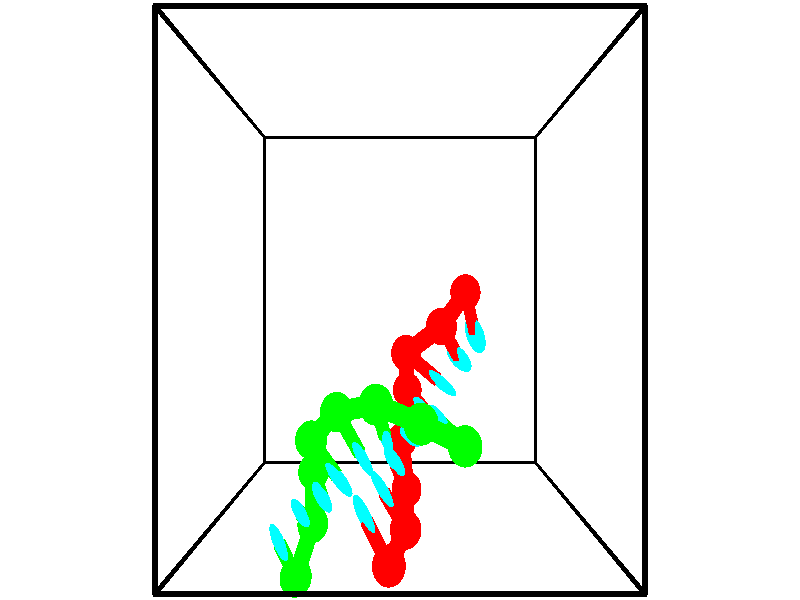 // switches for output
#declare DRAW_BASES = 1; // possible values are 0, 1; only relevant for DNA ribbons
#declare DRAW_BASES_TYPE = 3; // possible values are 1, 2, 3; only relevant for DNA ribbons
#declare DRAW_FOG = 0; // set to 1 to enable fog

#include "colors.inc"

#include "transforms.inc"
background { rgb <1, 1, 1>}

#default {
   normal{
       ripples 0.25
       frequency 0.20
       turbulence 0.2
       lambda 5
   }
	finish {
		phong 0.1
		phong_size 40.
	}
}

// original window dimensions: 1024x640


// camera settings

camera {
	sky <-0, 1, 0>
	up <-0, 1, 0>
	right 1.6 * <1, 0, 0>
	location <2.5, 2.5, 11.1562>
	look_at <2.5, 2.5, 2.5>
	direction <0, 0, -8.6562>
	angle 67.0682
}


# declare cpy_camera_pos = <2.5, 2.5, 11.1562>;
# if (DRAW_FOG = 1)
fog {
	fog_type 2
	up vnormalize(cpy_camera_pos)
	color rgbt<1,1,1,0.3>
	distance 1e-5
	fog_alt 3e-3
	fog_offset 4
}
# end


// LIGHTS

# declare lum = 6;
global_settings {
	ambient_light rgb lum * <0.05, 0.05, 0.05>
	max_trace_level 15
}# declare cpy_direct_light_amount = 0.25;
light_source
{	1000 * <-1, -1, 1>,
	rgb lum * cpy_direct_light_amount
	parallel
}

light_source
{	1000 * <1, 1, -1>,
	rgb lum * cpy_direct_light_amount
	parallel
}

// strand 0

// nucleotide -1

// particle -1
sphere {
	<3.586689, 2.606224, 1.124967> 0.250000
	pigment { color rgbt <1,0,0,0> }
	no_shadow
}
cylinder {
	<3.700287, 2.258698, 0.962730>,  <3.768446, 2.050182, 0.865389>, 0.100000
	pigment { color rgbt <1,0,0,0> }
	no_shadow
}
cylinder {
	<3.700287, 2.258698, 0.962730>,  <3.586689, 2.606224, 1.124967>, 0.100000
	pigment { color rgbt <1,0,0,0> }
	no_shadow
}

// particle -1
sphere {
	<3.700287, 2.258698, 0.962730> 0.100000
	pigment { color rgbt <1,0,0,0> }
	no_shadow
}
sphere {
	0, 1
	scale<0.080000,0.200000,0.300000>
	matrix <-0.663233, -0.483488, 0.571281,
		-0.692437, 0.106760, -0.713536,
		0.283996, -0.868816, -0.405592,
		3.785486, 1.998053, 0.841053>
	pigment { color rgbt <0,1,1,0> }
	no_shadow
}
cylinder {
	<3.161409, 2.145535, 1.499179>,  <3.586689, 2.606224, 1.124967>, 0.130000
	pigment { color rgbt <1,0,0,0> }
	no_shadow
}

// nucleotide -1

// particle -1
sphere {
	<3.161409, 2.145535, 1.499179> 0.250000
	pigment { color rgbt <1,0,0,0> }
	no_shadow
}
cylinder {
	<3.347359, 1.884911, 1.259392>,  <3.458928, 1.728536, 1.115520>, 0.100000
	pigment { color rgbt <1,0,0,0> }
	no_shadow
}
cylinder {
	<3.347359, 1.884911, 1.259392>,  <3.161409, 2.145535, 1.499179>, 0.100000
	pigment { color rgbt <1,0,0,0> }
	no_shadow
}

// particle -1
sphere {
	<3.347359, 1.884911, 1.259392> 0.100000
	pigment { color rgbt <1,0,0,0> }
	no_shadow
}
sphere {
	0, 1
	scale<0.080000,0.200000,0.300000>
	matrix <-0.447727, -0.757125, 0.475713,
		-0.763837, 0.047264, -0.643677,
		0.464860, -0.651558, -0.599481,
		3.486821, 1.689443, 1.079551>
	pigment { color rgbt <0,1,1,0> }
	no_shadow
}
cylinder {
	<2.603914, 1.768365, 1.165365>,  <3.161409, 2.145535, 1.499179>, 0.130000
	pigment { color rgbt <1,0,0,0> }
	no_shadow
}

// nucleotide -1

// particle -1
sphere {
	<2.603914, 1.768365, 1.165365> 0.250000
	pigment { color rgbt <1,0,0,0> }
	no_shadow
}
cylinder {
	<2.930107, 1.537495, 1.182590>,  <3.125823, 1.398973, 1.192925>, 0.100000
	pigment { color rgbt <1,0,0,0> }
	no_shadow
}
cylinder {
	<2.930107, 1.537495, 1.182590>,  <2.603914, 1.768365, 1.165365>, 0.100000
	pigment { color rgbt <1,0,0,0> }
	no_shadow
}

// particle -1
sphere {
	<2.930107, 1.537495, 1.182590> 0.100000
	pigment { color rgbt <1,0,0,0> }
	no_shadow
}
sphere {
	0, 1
	scale<0.080000,0.200000,0.300000>
	matrix <-0.573156, -0.794976, 0.198759,
		-0.080485, -0.186767, -0.979102,
		0.815484, -0.577175, 0.043063,
		3.174752, 1.364342, 1.195509>
	pigment { color rgbt <0,1,1,0> }
	no_shadow
}
cylinder {
	<2.625850, 1.197984, 0.639052>,  <2.603914, 1.768365, 1.165365>, 0.130000
	pigment { color rgbt <1,0,0,0> }
	no_shadow
}

// nucleotide -1

// particle -1
sphere {
	<2.625850, 1.197984, 0.639052> 0.250000
	pigment { color rgbt <1,0,0,0> }
	no_shadow
}
cylinder {
	<2.780846, 1.089188, 0.991386>,  <2.873843, 1.023910, 1.202787>, 0.100000
	pigment { color rgbt <1,0,0,0> }
	no_shadow
}
cylinder {
	<2.780846, 1.089188, 0.991386>,  <2.625850, 1.197984, 0.639052>, 0.100000
	pigment { color rgbt <1,0,0,0> }
	no_shadow
}

// particle -1
sphere {
	<2.780846, 1.089188, 0.991386> 0.100000
	pigment { color rgbt <1,0,0,0> }
	no_shadow
}
sphere {
	0, 1
	scale<0.080000,0.200000,0.300000>
	matrix <-0.673577, -0.735882, 0.069082,
		0.629401, -0.620080, -0.468354,
		0.387489, -0.271992, 0.880836,
		2.897093, 1.007590, 1.255637>
	pigment { color rgbt <0,1,1,0> }
	no_shadow
}
cylinder {
	<2.539496, 0.482451, 0.685374>,  <2.625850, 1.197984, 0.639052>, 0.130000
	pigment { color rgbt <1,0,0,0> }
	no_shadow
}

// nucleotide -1

// particle -1
sphere {
	<2.539496, 0.482451, 0.685374> 0.250000
	pigment { color rgbt <1,0,0,0> }
	no_shadow
}
cylinder {
	<2.613266, 0.578583, 1.066578>,  <2.657528, 0.636262, 1.295300>, 0.100000
	pigment { color rgbt <1,0,0,0> }
	no_shadow
}
cylinder {
	<2.613266, 0.578583, 1.066578>,  <2.539496, 0.482451, 0.685374>, 0.100000
	pigment { color rgbt <1,0,0,0> }
	no_shadow
}

// particle -1
sphere {
	<2.613266, 0.578583, 1.066578> 0.100000
	pigment { color rgbt <1,0,0,0> }
	no_shadow
}
sphere {
	0, 1
	scale<0.080000,0.200000,0.300000>
	matrix <-0.571115, -0.762934, 0.302918,
		0.799884, -0.600144, -0.003449,
		0.184426, 0.240330, 0.953010,
		2.668594, 0.650682, 1.352481>
	pigment { color rgbt <0,1,1,0> }
	no_shadow
}
cylinder {
	<2.608487, -0.140739, 1.054347>,  <2.539496, 0.482451, 0.685374>, 0.130000
	pigment { color rgbt <1,0,0,0> }
	no_shadow
}

// nucleotide -1

// particle -1
sphere {
	<2.608487, -0.140739, 1.054347> 0.250000
	pigment { color rgbt <1,0,0,0> }
	no_shadow
}
cylinder {
	<2.495888, 0.138435, 1.317753>,  <2.428328, 0.305940, 1.475797>, 0.100000
	pigment { color rgbt <1,0,0,0> }
	no_shadow
}
cylinder {
	<2.495888, 0.138435, 1.317753>,  <2.608487, -0.140739, 1.054347>, 0.100000
	pigment { color rgbt <1,0,0,0> }
	no_shadow
}

// particle -1
sphere {
	<2.495888, 0.138435, 1.317753> 0.100000
	pigment { color rgbt <1,0,0,0> }
	no_shadow
}
sphere {
	0, 1
	scale<0.080000,0.200000,0.300000>
	matrix <-0.670074, -0.634203, 0.385730,
		0.686848, -0.332672, 0.646196,
		-0.281498, 0.697937, 0.658516,
		2.411438, 0.347816, 1.515308>
	pigment { color rgbt <0,1,1,0> }
	no_shadow
}
cylinder {
	<2.589654, -0.535431, 1.586559>,  <2.608487, -0.140739, 1.054347>, 0.130000
	pigment { color rgbt <1,0,0,0> }
	no_shadow
}

// nucleotide -1

// particle -1
sphere {
	<2.589654, -0.535431, 1.586559> 0.250000
	pigment { color rgbt <1,0,0,0> }
	no_shadow
}
cylinder {
	<2.379974, -0.206879, 1.676491>,  <2.254166, -0.009747, 1.730450>, 0.100000
	pigment { color rgbt <1,0,0,0> }
	no_shadow
}
cylinder {
	<2.379974, -0.206879, 1.676491>,  <2.589654, -0.535431, 1.586559>, 0.100000
	pigment { color rgbt <1,0,0,0> }
	no_shadow
}

// particle -1
sphere {
	<2.379974, -0.206879, 1.676491> 0.100000
	pigment { color rgbt <1,0,0,0> }
	no_shadow
}
sphere {
	0, 1
	scale<0.080000,0.200000,0.300000>
	matrix <-0.797202, -0.566149, 0.209628,
		0.299471, -0.069348, 0.951582,
		-0.524200, 0.821381, 0.224830,
		2.222714, 0.039536, 1.743940>
	pigment { color rgbt <0,1,1,0> }
	no_shadow
}
cylinder {
	<2.335606, -0.771507, 2.240554>,  <2.589654, -0.535431, 1.586559>, 0.130000
	pigment { color rgbt <1,0,0,0> }
	no_shadow
}

// nucleotide -1

// particle -1
sphere {
	<2.335606, -0.771507, 2.240554> 0.250000
	pigment { color rgbt <1,0,0,0> }
	no_shadow
}
cylinder {
	<2.119804, -0.455196, 2.124893>,  <1.990324, -0.265410, 2.055497>, 0.100000
	pigment { color rgbt <1,0,0,0> }
	no_shadow
}
cylinder {
	<2.119804, -0.455196, 2.124893>,  <2.335606, -0.771507, 2.240554>, 0.100000
	pigment { color rgbt <1,0,0,0> }
	no_shadow
}

// particle -1
sphere {
	<2.119804, -0.455196, 2.124893> 0.100000
	pigment { color rgbt <1,0,0,0> }
	no_shadow
}
sphere {
	0, 1
	scale<0.080000,0.200000,0.300000>
	matrix <-0.808253, -0.390165, 0.441020,
		0.235931, 0.471640, 0.849642,
		-0.539504, 0.790776, -0.289152,
		1.957953, -0.217964, 2.038147>
	pigment { color rgbt <0,1,1,0> }
	no_shadow
}
// strand 1

// nucleotide -1

// particle -1
sphere {
	<0.852806, -1.146914, 1.626921> 0.250000
	pigment { color rgbt <0,1,0,0> }
	no_shadow
}
cylinder {
	<0.741254, -0.819420, 1.827679>,  <0.674323, -0.622923, 1.948133>, 0.100000
	pigment { color rgbt <0,1,0,0> }
	no_shadow
}
cylinder {
	<0.741254, -0.819420, 1.827679>,  <0.852806, -1.146914, 1.626921>, 0.100000
	pigment { color rgbt <0,1,0,0> }
	no_shadow
}

// particle -1
sphere {
	<0.741254, -0.819420, 1.827679> 0.100000
	pigment { color rgbt <0,1,0,0> }
	no_shadow
}
sphere {
	0, 1
	scale<0.080000,0.200000,0.300000>
	matrix <0.874044, 0.432910, -0.220536,
		-0.397836, 0.377175, -0.836341,
		-0.278879, 0.818736, 0.501895,
		0.657590, -0.573799, 1.978247>
	pigment { color rgbt <0,1,1,0> }
	no_shadow
}
cylinder {
	<1.063735, -0.574083, 1.217170>,  <0.852806, -1.146914, 1.626921>, 0.130000
	pigment { color rgbt <0,1,0,0> }
	no_shadow
}

// nucleotide -1

// particle -1
sphere {
	<1.063735, -0.574083, 1.217170> 0.250000
	pigment { color rgbt <0,1,0,0> }
	no_shadow
}
cylinder {
	<1.004920, -0.386559, 1.565559>,  <0.969631, -0.274044, 1.774593>, 0.100000
	pigment { color rgbt <0,1,0,0> }
	no_shadow
}
cylinder {
	<1.004920, -0.386559, 1.565559>,  <1.063735, -0.574083, 1.217170>, 0.100000
	pigment { color rgbt <0,1,0,0> }
	no_shadow
}

// particle -1
sphere {
	<1.004920, -0.386559, 1.565559> 0.100000
	pigment { color rgbt <0,1,0,0> }
	no_shadow
}
sphere {
	0, 1
	scale<0.080000,0.200000,0.300000>
	matrix <0.816270, 0.554827, -0.160841,
		-0.558644, 0.687301, -0.464257,
		-0.147036, 0.468812, 0.870974,
		0.960809, -0.245915, 1.826852>
	pigment { color rgbt <0,1,1,0> }
	no_shadow
}
cylinder {
	<1.074388, 0.142477, 1.197148>,  <1.063735, -0.574083, 1.217170>, 0.130000
	pigment { color rgbt <0,1,0,0> }
	no_shadow
}

// nucleotide -1

// particle -1
sphere {
	<1.074388, 0.142477, 1.197148> 0.250000
	pigment { color rgbt <0,1,0,0> }
	no_shadow
}
cylinder {
	<1.200905, 0.041611, 1.562962>,  <1.276815, -0.018909, 1.782449>, 0.100000
	pigment { color rgbt <0,1,0,0> }
	no_shadow
}
cylinder {
	<1.200905, 0.041611, 1.562962>,  <1.074388, 0.142477, 1.197148>, 0.100000
	pigment { color rgbt <0,1,0,0> }
	no_shadow
}

// particle -1
sphere {
	<1.200905, 0.041611, 1.562962> 0.100000
	pigment { color rgbt <0,1,0,0> }
	no_shadow
}
sphere {
	0, 1
	scale<0.080000,0.200000,0.300000>
	matrix <0.726478, 0.684337, -0.062559,
		-0.610073, 0.684175, 0.399644,
		0.316293, -0.252167, 0.914533,
		1.295793, -0.034039, 1.837322>
	pigment { color rgbt <0,1,1,0> }
	no_shadow
}
cylinder {
	<1.103038, 0.669432, 1.667840>,  <1.074388, 0.142477, 1.197148>, 0.130000
	pigment { color rgbt <0,1,0,0> }
	no_shadow
}

// nucleotide -1

// particle -1
sphere {
	<1.103038, 0.669432, 1.667840> 0.250000
	pigment { color rgbt <0,1,0,0> }
	no_shadow
}
cylinder {
	<1.368167, 0.417564, 1.829918>,  <1.527244, 0.266444, 1.927165>, 0.100000
	pigment { color rgbt <0,1,0,0> }
	no_shadow
}
cylinder {
	<1.368167, 0.417564, 1.829918>,  <1.103038, 0.669432, 1.667840>, 0.100000
	pigment { color rgbt <0,1,0,0> }
	no_shadow
}

// particle -1
sphere {
	<1.368167, 0.417564, 1.829918> 0.100000
	pigment { color rgbt <0,1,0,0> }
	no_shadow
}
sphere {
	0, 1
	scale<0.080000,0.200000,0.300000>
	matrix <0.694718, 0.719030, -0.019063,
		-0.279344, 0.294131, 0.914032,
		0.662823, -0.629669, 0.405195,
		1.567014, 0.228664, 1.951476>
	pigment { color rgbt <0,1,1,0> }
	no_shadow
}
cylinder {
	<1.544755, 1.092809, 2.055624>,  <1.103038, 0.669432, 1.667840>, 0.130000
	pigment { color rgbt <0,1,0,0> }
	no_shadow
}

// nucleotide -1

// particle -1
sphere {
	<1.544755, 1.092809, 2.055624> 0.250000
	pigment { color rgbt <0,1,0,0> }
	no_shadow
}
cylinder {
	<1.757208, 0.759125, 1.996307>,  <1.884680, 0.558914, 1.960717>, 0.100000
	pigment { color rgbt <0,1,0,0> }
	no_shadow
}
cylinder {
	<1.757208, 0.759125, 1.996307>,  <1.544755, 1.092809, 2.055624>, 0.100000
	pigment { color rgbt <0,1,0,0> }
	no_shadow
}

// particle -1
sphere {
	<1.757208, 0.759125, 1.996307> 0.100000
	pigment { color rgbt <0,1,0,0> }
	no_shadow
}
sphere {
	0, 1
	scale<0.080000,0.200000,0.300000>
	matrix <0.828787, 0.547891, -0.113697,
		0.176095, -0.062515, 0.982386,
		0.531133, -0.834210, -0.148292,
		1.916548, 0.508862, 1.951820>
	pigment { color rgbt <0,1,1,0> }
	no_shadow
}
cylinder {
	<2.149352, 1.235667, 2.404004>,  <1.544755, 1.092809, 2.055624>, 0.130000
	pigment { color rgbt <0,1,0,0> }
	no_shadow
}

// nucleotide -1

// particle -1
sphere {
	<2.149352, 1.235667, 2.404004> 0.250000
	pigment { color rgbt <0,1,0,0> }
	no_shadow
}
cylinder {
	<2.220535, 0.957054, 2.125961>,  <2.263245, 0.789886, 1.959136>, 0.100000
	pigment { color rgbt <0,1,0,0> }
	no_shadow
}
cylinder {
	<2.220535, 0.957054, 2.125961>,  <2.149352, 1.235667, 2.404004>, 0.100000
	pigment { color rgbt <0,1,0,0> }
	no_shadow
}

// particle -1
sphere {
	<2.220535, 0.957054, 2.125961> 0.100000
	pigment { color rgbt <0,1,0,0> }
	no_shadow
}
sphere {
	0, 1
	scale<0.080000,0.200000,0.300000>
	matrix <0.872585, 0.438237, -0.215741,
		0.454892, -0.568146, 0.685772,
		0.177958, -0.696533, -0.695106,
		2.273923, 0.748094, 1.917429>
	pigment { color rgbt <0,1,1,0> }
	no_shadow
}
cylinder {
	<2.799412, 1.033574, 2.592741>,  <2.149352, 1.235667, 2.404004>, 0.130000
	pigment { color rgbt <0,1,0,0> }
	no_shadow
}

// nucleotide -1

// particle -1
sphere {
	<2.799412, 1.033574, 2.592741> 0.250000
	pigment { color rgbt <0,1,0,0> }
	no_shadow
}
cylinder {
	<2.751291, 0.915215, 2.213696>,  <2.722419, 0.844199, 1.986268>, 0.100000
	pigment { color rgbt <0,1,0,0> }
	no_shadow
}
cylinder {
	<2.751291, 0.915215, 2.213696>,  <2.799412, 1.033574, 2.592741>, 0.100000
	pigment { color rgbt <0,1,0,0> }
	no_shadow
}

// particle -1
sphere {
	<2.751291, 0.915215, 2.213696> 0.100000
	pigment { color rgbt <0,1,0,0> }
	no_shadow
}
sphere {
	0, 1
	scale<0.080000,0.200000,0.300000>
	matrix <0.910488, 0.347543, -0.224110,
		0.395651, -0.889751, 0.227603,
		-0.120301, -0.295899, -0.947614,
		2.715201, 0.826445, 1.929411>
	pigment { color rgbt <0,1,1,0> }
	no_shadow
}
cylinder {
	<3.439851, 0.738454, 2.431486>,  <2.799412, 1.033574, 2.592741>, 0.130000
	pigment { color rgbt <0,1,0,0> }
	no_shadow
}

// nucleotide -1

// particle -1
sphere {
	<3.439851, 0.738454, 2.431486> 0.250000
	pigment { color rgbt <0,1,0,0> }
	no_shadow
}
cylinder {
	<3.247005, 0.859428, 2.102585>,  <3.131298, 0.932013, 1.905244>, 0.100000
	pigment { color rgbt <0,1,0,0> }
	no_shadow
}
cylinder {
	<3.247005, 0.859428, 2.102585>,  <3.439851, 0.738454, 2.431486>, 0.100000
	pigment { color rgbt <0,1,0,0> }
	no_shadow
}

// particle -1
sphere {
	<3.247005, 0.859428, 2.102585> 0.100000
	pigment { color rgbt <0,1,0,0> }
	no_shadow
}
sphere {
	0, 1
	scale<0.080000,0.200000,0.300000>
	matrix <0.831006, 0.455110, -0.319849,
		0.277481, -0.837500, -0.470742,
		-0.482113, 0.302437, -0.822252,
		3.102371, 0.950159, 1.855909>
	pigment { color rgbt <0,1,1,0> }
	no_shadow
}
// box output
cylinder {
	<0.000000, 0.000000, 0.000000>,  <5.000000, 0.000000, 0.000000>, 0.025000
	pigment { color rgbt <0,0,0,0> }
	no_shadow
}
cylinder {
	<0.000000, 0.000000, 0.000000>,  <0.000000, 5.000000, 0.000000>, 0.025000
	pigment { color rgbt <0,0,0,0> }
	no_shadow
}
cylinder {
	<0.000000, 0.000000, 0.000000>,  <0.000000, 0.000000, 5.000000>, 0.025000
	pigment { color rgbt <0,0,0,0> }
	no_shadow
}
cylinder {
	<5.000000, 5.000000, 5.000000>,  <0.000000, 5.000000, 5.000000>, 0.025000
	pigment { color rgbt <0,0,0,0> }
	no_shadow
}
cylinder {
	<5.000000, 5.000000, 5.000000>,  <5.000000, 0.000000, 5.000000>, 0.025000
	pigment { color rgbt <0,0,0,0> }
	no_shadow
}
cylinder {
	<5.000000, 5.000000, 5.000000>,  <5.000000, 5.000000, 0.000000>, 0.025000
	pigment { color rgbt <0,0,0,0> }
	no_shadow
}
cylinder {
	<0.000000, 0.000000, 5.000000>,  <0.000000, 5.000000, 5.000000>, 0.025000
	pigment { color rgbt <0,0,0,0> }
	no_shadow
}
cylinder {
	<0.000000, 0.000000, 5.000000>,  <5.000000, 0.000000, 5.000000>, 0.025000
	pigment { color rgbt <0,0,0,0> }
	no_shadow
}
cylinder {
	<5.000000, 5.000000, 0.000000>,  <0.000000, 5.000000, 0.000000>, 0.025000
	pigment { color rgbt <0,0,0,0> }
	no_shadow
}
cylinder {
	<5.000000, 5.000000, 0.000000>,  <5.000000, 0.000000, 0.000000>, 0.025000
	pigment { color rgbt <0,0,0,0> }
	no_shadow
}
cylinder {
	<5.000000, 0.000000, 5.000000>,  <5.000000, 0.000000, 0.000000>, 0.025000
	pigment { color rgbt <0,0,0,0> }
	no_shadow
}
cylinder {
	<0.000000, 5.000000, 0.000000>,  <0.000000, 5.000000, 5.000000>, 0.025000
	pigment { color rgbt <0,0,0,0> }
	no_shadow
}
// end of box output
